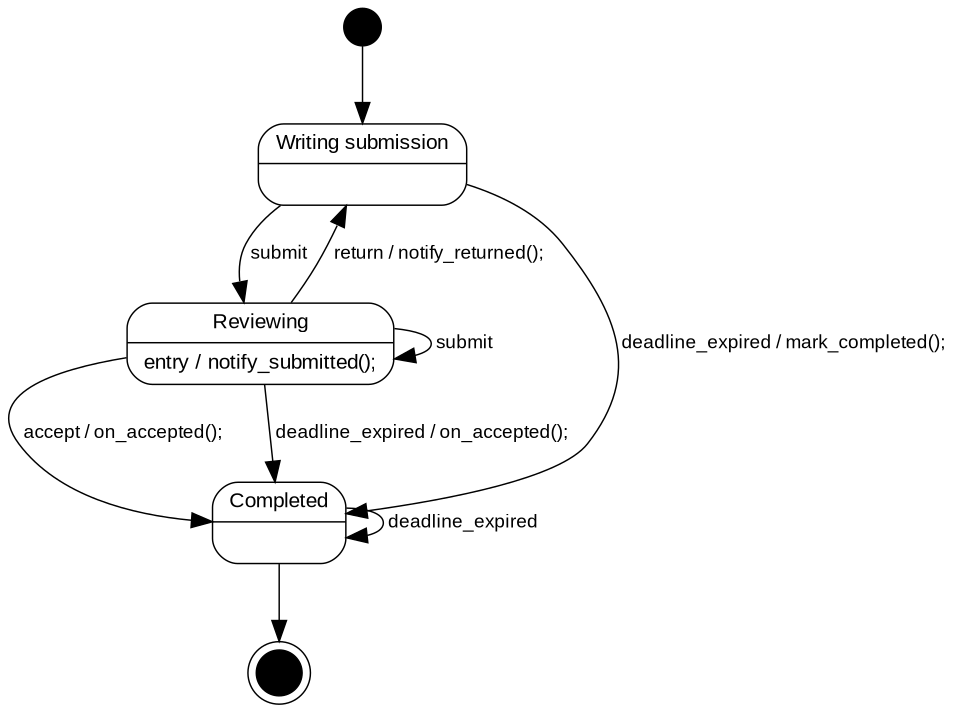 digraph statechart {
	graph [bb="0,0,453.97,328",
		rankdir=TB
	];
	node [fontname=Arial,
		fontsize=10,
		label="\N",
		penwidth=0.7,
		shape=Mrecord
	];
	edge [dir=forward,
		fontname=Arial,
		fontsize=9,
		penwidth=0.7
	];
	writing_submission	 [height=0.54167,
		label="{Writing submission|}",
		pos="169.97,252",
		width=1.3889];
	reviewing	 [height=0.54167,
		label="{Reviewing|entry / notify_submitted();}",
		pos="119.97,166",
		width=1.7778];
	writing_submission -> reviewing	 [label=" submit  ",
		lp="129.97,209",
		pos="e,111.55,185.33 129.56,232.82 122.5,227.77 116.11,221.54 111.97,214 108.84,208.28 108.39,201.64 109.27,195.17"];
	completed	 [height=0.54167,
		label="{Completed|}",
		pos="129.97,80",
		width=0.86806];
	writing_submission -> completed	 [label=" deadline_expired / mark_completed();  ",
		lp="372.47,166",
		pos="e,161.56,84.441 220.08,242.16 236.76,236.74 253.88,228.02 264.97,214 291.64,180.27 303.41,151.91 276.97,118 264.09,101.47 210.34,\
91.188 171.56,85.776"];
	"00bd8bda-a4d6-469d-8681-85b6d895cf5c"	 [color=black,
		fillcolor=black,
		fixedsize=true,
		height=0.25,
		label="",
		pos="169.97,319",
		shape=circle,
		style=filled,
		width=0.25];
	"00bd8bda-a4d6-469d-8681-85b6d895cf5c" -> writing_submission	 [pos="e,169.97,271.24 169.97,309.77 169.97,302.54 169.97,291.6 169.97,281.24"];
	reviewing -> writing_submission	 [label=" return / notify_returned();  ",
		lp="207.47,209",
		pos="e,162.47,232.69 135.01,185.29 139.45,191.09 144.14,197.65 147.97,204 151.66,210.12 155.18,216.95 158.27,223.47"];
	reviewing -> reviewing	 [label=" submit  ",
		lp="219.97,166",
		pos="e,184.26,158.71 184.26,173.29 194.76,172.24 201.97,169.81 201.97,166 201.97,163.56 199.01,161.68 194.12,160.38"];
	reviewing -> completed	 [label=" accept / on_accepted();  ",
		lp="56.471,123",
		pos="e,98.449,80.52 55.895,159.13 20.726,153.21 -12.517,141.42 4.9715,118 24.029,92.484 59.904,83.84 88.35,81.229"];
	reviewing -> completed	 [label=" deadline_expired / on_accepted();  ",
		lp="199.47,123",
		pos="e,127.81,99.191 122.14,146.77 123.44,135.88 125.11,121.79 126.58,109.46"];
	completed -> completed	 [label=" deadline_expired  ",
		lp="218.47,80",
		pos="e,161.55,72.882 161.55,87.118 171.31,86.974 178.97,84.602 178.97,80 178.97,77.196 176.13,75.22 171.69,74.071"];
	"41d0a329-d3fd-4a0f-8813-98f72a8bd4bc"	 [color=black,
		fillcolor=black,
		fixedsize=true,
		height=0.30556,
		label="",
		pos="129.97,11",
		shape=doublecircle,
		style=filled,
		width=0.29167];
	completed -> "41d0a329-d3fd-4a0f-8813-98f72a8bd4bc"	 [pos="e,129.97,22.176 129.97,60.692 129.97,51.877 129.97,41.283 129.97,32.23"];
}
